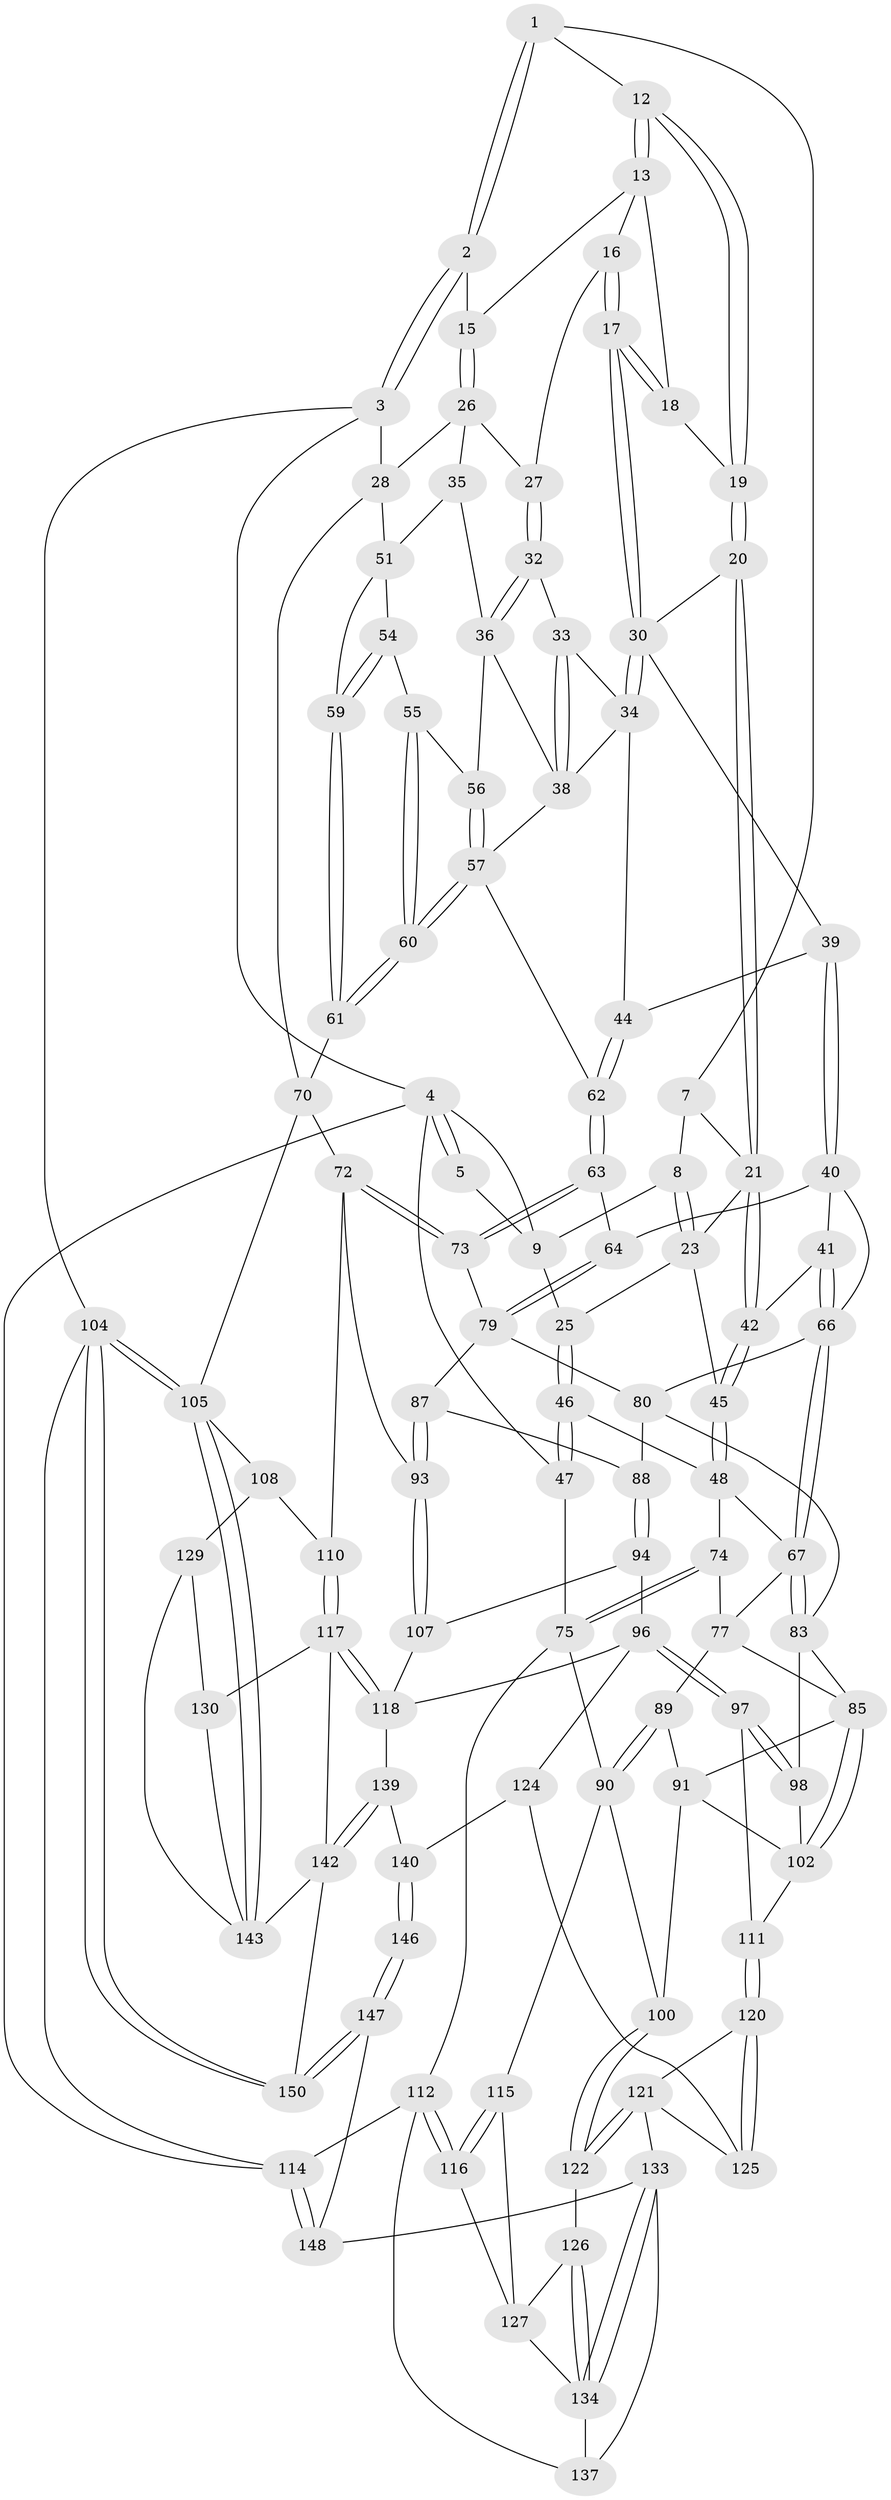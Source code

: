 // Generated by graph-tools (version 1.1) at 2025/24/03/03/25 07:24:36]
// undirected, 105 vertices, 240 edges
graph export_dot {
graph [start="1"]
  node [color=gray90,style=filled];
  1 [pos="+0.39959425733585063+0",super="+6"];
  2 [pos="+0.9497417735271221+0"];
  3 [pos="+1+0"];
  4 [pos="+0+0",super="+11"];
  5 [pos="+0.19727704488421594+0"];
  7 [pos="+0.34810910679717827+0.08219469669189276"];
  8 [pos="+0.31223981639332665+0.10082739067018225"];
  9 [pos="+0.19958969128563406+0",super="+10"];
  12 [pos="+0.510548352941708+0.07269516714795589"];
  13 [pos="+0.6383112713159556+0.0317202597475484",super="+14"];
  15 [pos="+0.9171901083618245+0"];
  16 [pos="+0.6826176232169673+0.12586290905107533"];
  17 [pos="+0.6636049543463268+0.14485627122247832"];
  18 [pos="+0.6317904244286788+0.11995972425447024"];
  19 [pos="+0.5110706131752416+0.07566264341632646"];
  20 [pos="+0.5003967678948166+0.14693492219439763"];
  21 [pos="+0.4313469720678657+0.22305104901855324",super="+22"];
  23 [pos="+0.25165264826939227+0.16299038725071174",super="+24"];
  25 [pos="+0.2093609808255381+0.17161045703093736"];
  26 [pos="+0.875860419592199+0.04216605557203554",super="+29"];
  27 [pos="+0.7657980696624314+0.1519122336821023"];
  28 [pos="+1+0.2602978976739282",super="+50"];
  30 [pos="+0.6587326024313644+0.18456677969238894",super="+31"];
  32 [pos="+0.7523505507503434+0.2036776242109804"];
  33 [pos="+0.7472608915982678+0.20762180857528595"];
  34 [pos="+0.7039956677380902+0.220849002798431",super="+43"];
  35 [pos="+0.8844428009294067+0.19318526448617637"];
  36 [pos="+0.8583099077063582+0.216148264010354",super="+37"];
  38 [pos="+0.7830573014415367+0.26475187594407185",super="+53"];
  39 [pos="+0.5899745497231007+0.2733463720196422"];
  40 [pos="+0.5757845425250381+0.2940891088599184",super="+65"];
  41 [pos="+0.4562851594685026+0.2752668883183669"];
  42 [pos="+0.4312247800273883+0.2241365396602182"];
  44 [pos="+0.6809771391034294+0.28691429550723435"];
  45 [pos="+0.2925251581228896+0.29133510931383966"];
  46 [pos="+0.1625890092621405+0.28607088054015734"];
  47 [pos="+0+0.33460647824455225"];
  48 [pos="+0.28723713381082683+0.3147349487823126",super="+49"];
  51 [pos="+0.9634939293506912+0.3084797823385763",super="+52"];
  54 [pos="+0.8765042284173438+0.30007667974297597"];
  55 [pos="+0.8738313480565452+0.29931926064655856"];
  56 [pos="+0.8431087654215713+0.2672384794393096"];
  57 [pos="+0.8039603311902217+0.3541620176659349",super="+58"];
  59 [pos="+0.938954807503313+0.326539764854638"];
  60 [pos="+0.8302299100094678+0.4206343193434481"];
  61 [pos="+0.8406302169475829+0.45647059053925687"];
  62 [pos="+0.6822800291798805+0.3462931800525577"];
  63 [pos="+0.6786849164602037+0.352472233104035"];
  64 [pos="+0.6441340965384723+0.3596744780600378"];
  66 [pos="+0.4478236355034171+0.3344354366512712",super="+69"];
  67 [pos="+0.4286710257530529+0.370743078079305",super="+68"];
  70 [pos="+1+0.5858371896509995",super="+71"];
  72 [pos="+0.8121498391246877+0.4816409958441983",super="+92"];
  73 [pos="+0.7410392873095054+0.44559686509938407"];
  74 [pos="+0.17483647425097204+0.3990965843470494"];
  75 [pos="+0.056943743717553626+0.45707841797838167",super="+76"];
  77 [pos="+0.3028927290295606+0.43964770955069976",super="+78"];
  79 [pos="+0.6232752512609633+0.4208432196823625",super="+81"];
  80 [pos="+0.5509784094144166+0.3862147752608814",super="+82"];
  83 [pos="+0.4494496455245734+0.4483801782785888",super="+84"];
  85 [pos="+0.3313403596755109+0.48040868666348496",super="+86"];
  87 [pos="+0.6095603572478945+0.477495126586089"];
  88 [pos="+0.5677800145273607+0.5109619457894018"];
  89 [pos="+0.23127078382388389+0.47627453661180214"];
  90 [pos="+0.1319458163442699+0.539322102481822",super="+101"];
  91 [pos="+0.258450187332032+0.5145503706016142",super="+99"];
  93 [pos="+0.7461813934865833+0.5473226755152344"];
  94 [pos="+0.5710436318734184+0.5845587560692139",super="+95"];
  96 [pos="+0.5279097226053359+0.6355812873040336",super="+123"];
  97 [pos="+0.43798937828972895+0.5930871946636529"];
  98 [pos="+0.43133245797751646+0.5696506504770475"];
  100 [pos="+0.18018582532830904+0.610981122054051"];
  102 [pos="+0.3352819809090996+0.5088805709211419",super="+103"];
  104 [pos="+1+1"];
  105 [pos="+1+1",super="+106"];
  107 [pos="+0.6800014794239696+0.5916528831345461",super="+119"];
  108 [pos="+1+0.6581426043057074",super="+109"];
  110 [pos="+0.825610417909743+0.6696710318552636"];
  111 [pos="+0.3664311687374148+0.6228357600465226"];
  112 [pos="+0+0.6445602758662525",super="+113"];
  114 [pos="+0+1"];
  115 [pos="+0+0.6697493934103584"];
  116 [pos="+0+0.6604464009031493"];
  117 [pos="+0.7530670230522347+0.7588825825954241",super="+131"];
  118 [pos="+0.7228507204573927+0.7446286997682552",super="+128"];
  120 [pos="+0.34262338381744223+0.7062649622105719"];
  121 [pos="+0.20613879770584967+0.669274863902874",super="+132"];
  122 [pos="+0.1860065719551618+0.6436182551999153"];
  124 [pos="+0.42372071022827346+0.8046867353653177"];
  125 [pos="+0.3919633494544325+0.7948861141976388"];
  126 [pos="+0.13796007615081157+0.6918450900332507"];
  127 [pos="+0.08365254056425808+0.7229824823209329",super="+135"];
  129 [pos="+0.8994269188191581+0.8058779591039514",super="+138"];
  130 [pos="+0.8690552549955317+0.8083822314634089"];
  133 [pos="+0.2214109684135349+0.8615084509457823",super="+149"];
  134 [pos="+0.1295803021045093+0.8549854274588253",super="+136"];
  137 [pos="+0+0.9558338450644308"];
  139 [pos="+0.6231438574805549+0.9196728493588782"];
  140 [pos="+0.5948676278858778+0.9194488403498523",super="+141"];
  142 [pos="+0.7184181189414852+0.9759519758359858",super="+145"];
  143 [pos="+0.9297469079807513+0.8531132034674874",super="+144"];
  146 [pos="+0.3884985327700067+1"];
  147 [pos="+0.34525296930955174+1"];
  148 [pos="+0.331493326835626+1"];
  150 [pos="+0.8076625024414396+1"];
  1 -- 2;
  1 -- 2;
  1 -- 12;
  1 -- 7;
  2 -- 3;
  2 -- 3;
  2 -- 15;
  3 -- 4;
  3 -- 28;
  3 -- 104;
  4 -- 5;
  4 -- 5;
  4 -- 114;
  4 -- 47;
  4 -- 9;
  5 -- 9;
  7 -- 8;
  7 -- 21;
  8 -- 9;
  8 -- 23;
  8 -- 23;
  9 -- 25;
  12 -- 13;
  12 -- 13;
  12 -- 19;
  12 -- 19;
  13 -- 18;
  13 -- 16;
  13 -- 15;
  15 -- 26;
  15 -- 26;
  16 -- 17;
  16 -- 17;
  16 -- 27;
  17 -- 18;
  17 -- 18;
  17 -- 30;
  17 -- 30;
  18 -- 19;
  19 -- 20;
  19 -- 20;
  20 -- 21;
  20 -- 21;
  20 -- 30;
  21 -- 42;
  21 -- 42;
  21 -- 23;
  23 -- 25;
  23 -- 45;
  25 -- 46;
  25 -- 46;
  26 -- 27;
  26 -- 35;
  26 -- 28;
  27 -- 32;
  27 -- 32;
  28 -- 51;
  28 -- 70;
  30 -- 34;
  30 -- 34;
  30 -- 39;
  32 -- 33;
  32 -- 36;
  32 -- 36;
  33 -- 34;
  33 -- 38;
  33 -- 38;
  34 -- 44;
  34 -- 38;
  35 -- 36;
  35 -- 51;
  36 -- 56;
  36 -- 38;
  38 -- 57;
  39 -- 40;
  39 -- 40;
  39 -- 44;
  40 -- 41;
  40 -- 66;
  40 -- 64;
  41 -- 42;
  41 -- 66;
  41 -- 66;
  42 -- 45;
  42 -- 45;
  44 -- 62;
  44 -- 62;
  45 -- 48;
  45 -- 48;
  46 -- 47;
  46 -- 47;
  46 -- 48;
  47 -- 75;
  48 -- 74;
  48 -- 67;
  51 -- 59;
  51 -- 54;
  54 -- 55;
  54 -- 59;
  54 -- 59;
  55 -- 56;
  55 -- 60;
  55 -- 60;
  56 -- 57;
  56 -- 57;
  57 -- 60;
  57 -- 60;
  57 -- 62;
  59 -- 61;
  59 -- 61;
  60 -- 61;
  60 -- 61;
  61 -- 70;
  62 -- 63;
  62 -- 63;
  63 -- 64;
  63 -- 73;
  63 -- 73;
  64 -- 79;
  64 -- 79;
  66 -- 67;
  66 -- 67;
  66 -- 80;
  67 -- 83;
  67 -- 83;
  67 -- 77;
  70 -- 72;
  70 -- 105;
  72 -- 73;
  72 -- 73;
  72 -- 93;
  72 -- 110;
  73 -- 79;
  74 -- 75;
  74 -- 75;
  74 -- 77;
  75 -- 90;
  75 -- 112;
  77 -- 85;
  77 -- 89;
  79 -- 80;
  79 -- 87;
  80 -- 83;
  80 -- 88;
  83 -- 98;
  83 -- 85;
  85 -- 102;
  85 -- 102;
  85 -- 91;
  87 -- 88;
  87 -- 93;
  87 -- 93;
  88 -- 94;
  88 -- 94;
  89 -- 90;
  89 -- 90;
  89 -- 91;
  90 -- 115;
  90 -- 100;
  91 -- 100;
  91 -- 102;
  93 -- 107;
  93 -- 107;
  94 -- 107 [weight=2];
  94 -- 96;
  96 -- 97;
  96 -- 97;
  96 -- 124;
  96 -- 118;
  97 -- 98;
  97 -- 98;
  97 -- 111;
  98 -- 102;
  100 -- 122;
  100 -- 122;
  102 -- 111;
  104 -- 105;
  104 -- 105;
  104 -- 150;
  104 -- 150;
  104 -- 114;
  105 -- 143;
  105 -- 143;
  105 -- 108;
  107 -- 118;
  108 -- 129 [weight=2];
  108 -- 110;
  110 -- 117;
  110 -- 117;
  111 -- 120;
  111 -- 120;
  112 -- 116;
  112 -- 116;
  112 -- 137;
  112 -- 114;
  114 -- 148;
  114 -- 148;
  115 -- 116;
  115 -- 116;
  115 -- 127;
  116 -- 127;
  117 -- 118;
  117 -- 118;
  117 -- 130;
  117 -- 142;
  118 -- 139;
  120 -- 121;
  120 -- 125;
  120 -- 125;
  121 -- 122;
  121 -- 122;
  121 -- 125;
  121 -- 133;
  122 -- 126;
  124 -- 125;
  124 -- 140;
  126 -- 127;
  126 -- 134;
  126 -- 134;
  127 -- 134;
  129 -- 130;
  129 -- 143;
  130 -- 143;
  133 -- 134;
  133 -- 134;
  133 -- 137;
  133 -- 148;
  134 -- 137;
  139 -- 140;
  139 -- 142;
  139 -- 142;
  140 -- 146 [weight=2];
  140 -- 146;
  142 -- 150;
  142 -- 143;
  146 -- 147;
  146 -- 147;
  147 -- 148;
  147 -- 150;
  147 -- 150;
}
